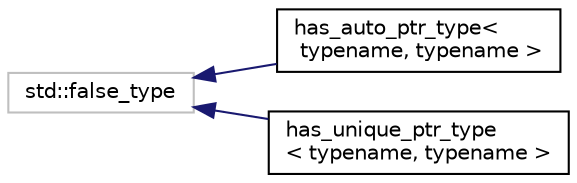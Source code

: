 digraph "Graphical Class Hierarchy"
{
 // LATEX_PDF_SIZE
  edge [fontname="Helvetica",fontsize="10",labelfontname="Helvetica",labelfontsize="10"];
  node [fontname="Helvetica",fontsize="10",shape=record];
  rankdir="LR";
  Node57 [label="std::false_type",height=0.2,width=0.4,color="grey75", fillcolor="white", style="filled",tooltip=" "];
  Node57 -> Node0 [dir="back",color="midnightblue",fontsize="10",style="solid",fontname="Helvetica"];
  Node0 [label="has_auto_ptr_type\<\l typename, typename \>",height=0.2,width=0.4,color="black", fillcolor="white", style="filled",URL="$structhas__auto__ptr__type.html",tooltip=" "];
  Node57 -> Node59 [dir="back",color="midnightblue",fontsize="10",style="solid",fontname="Helvetica"];
  Node59 [label="has_unique_ptr_type\l\< typename, typename \>",height=0.2,width=0.4,color="black", fillcolor="white", style="filled",URL="$structhas__unique__ptr__type.html",tooltip=" "];
}
